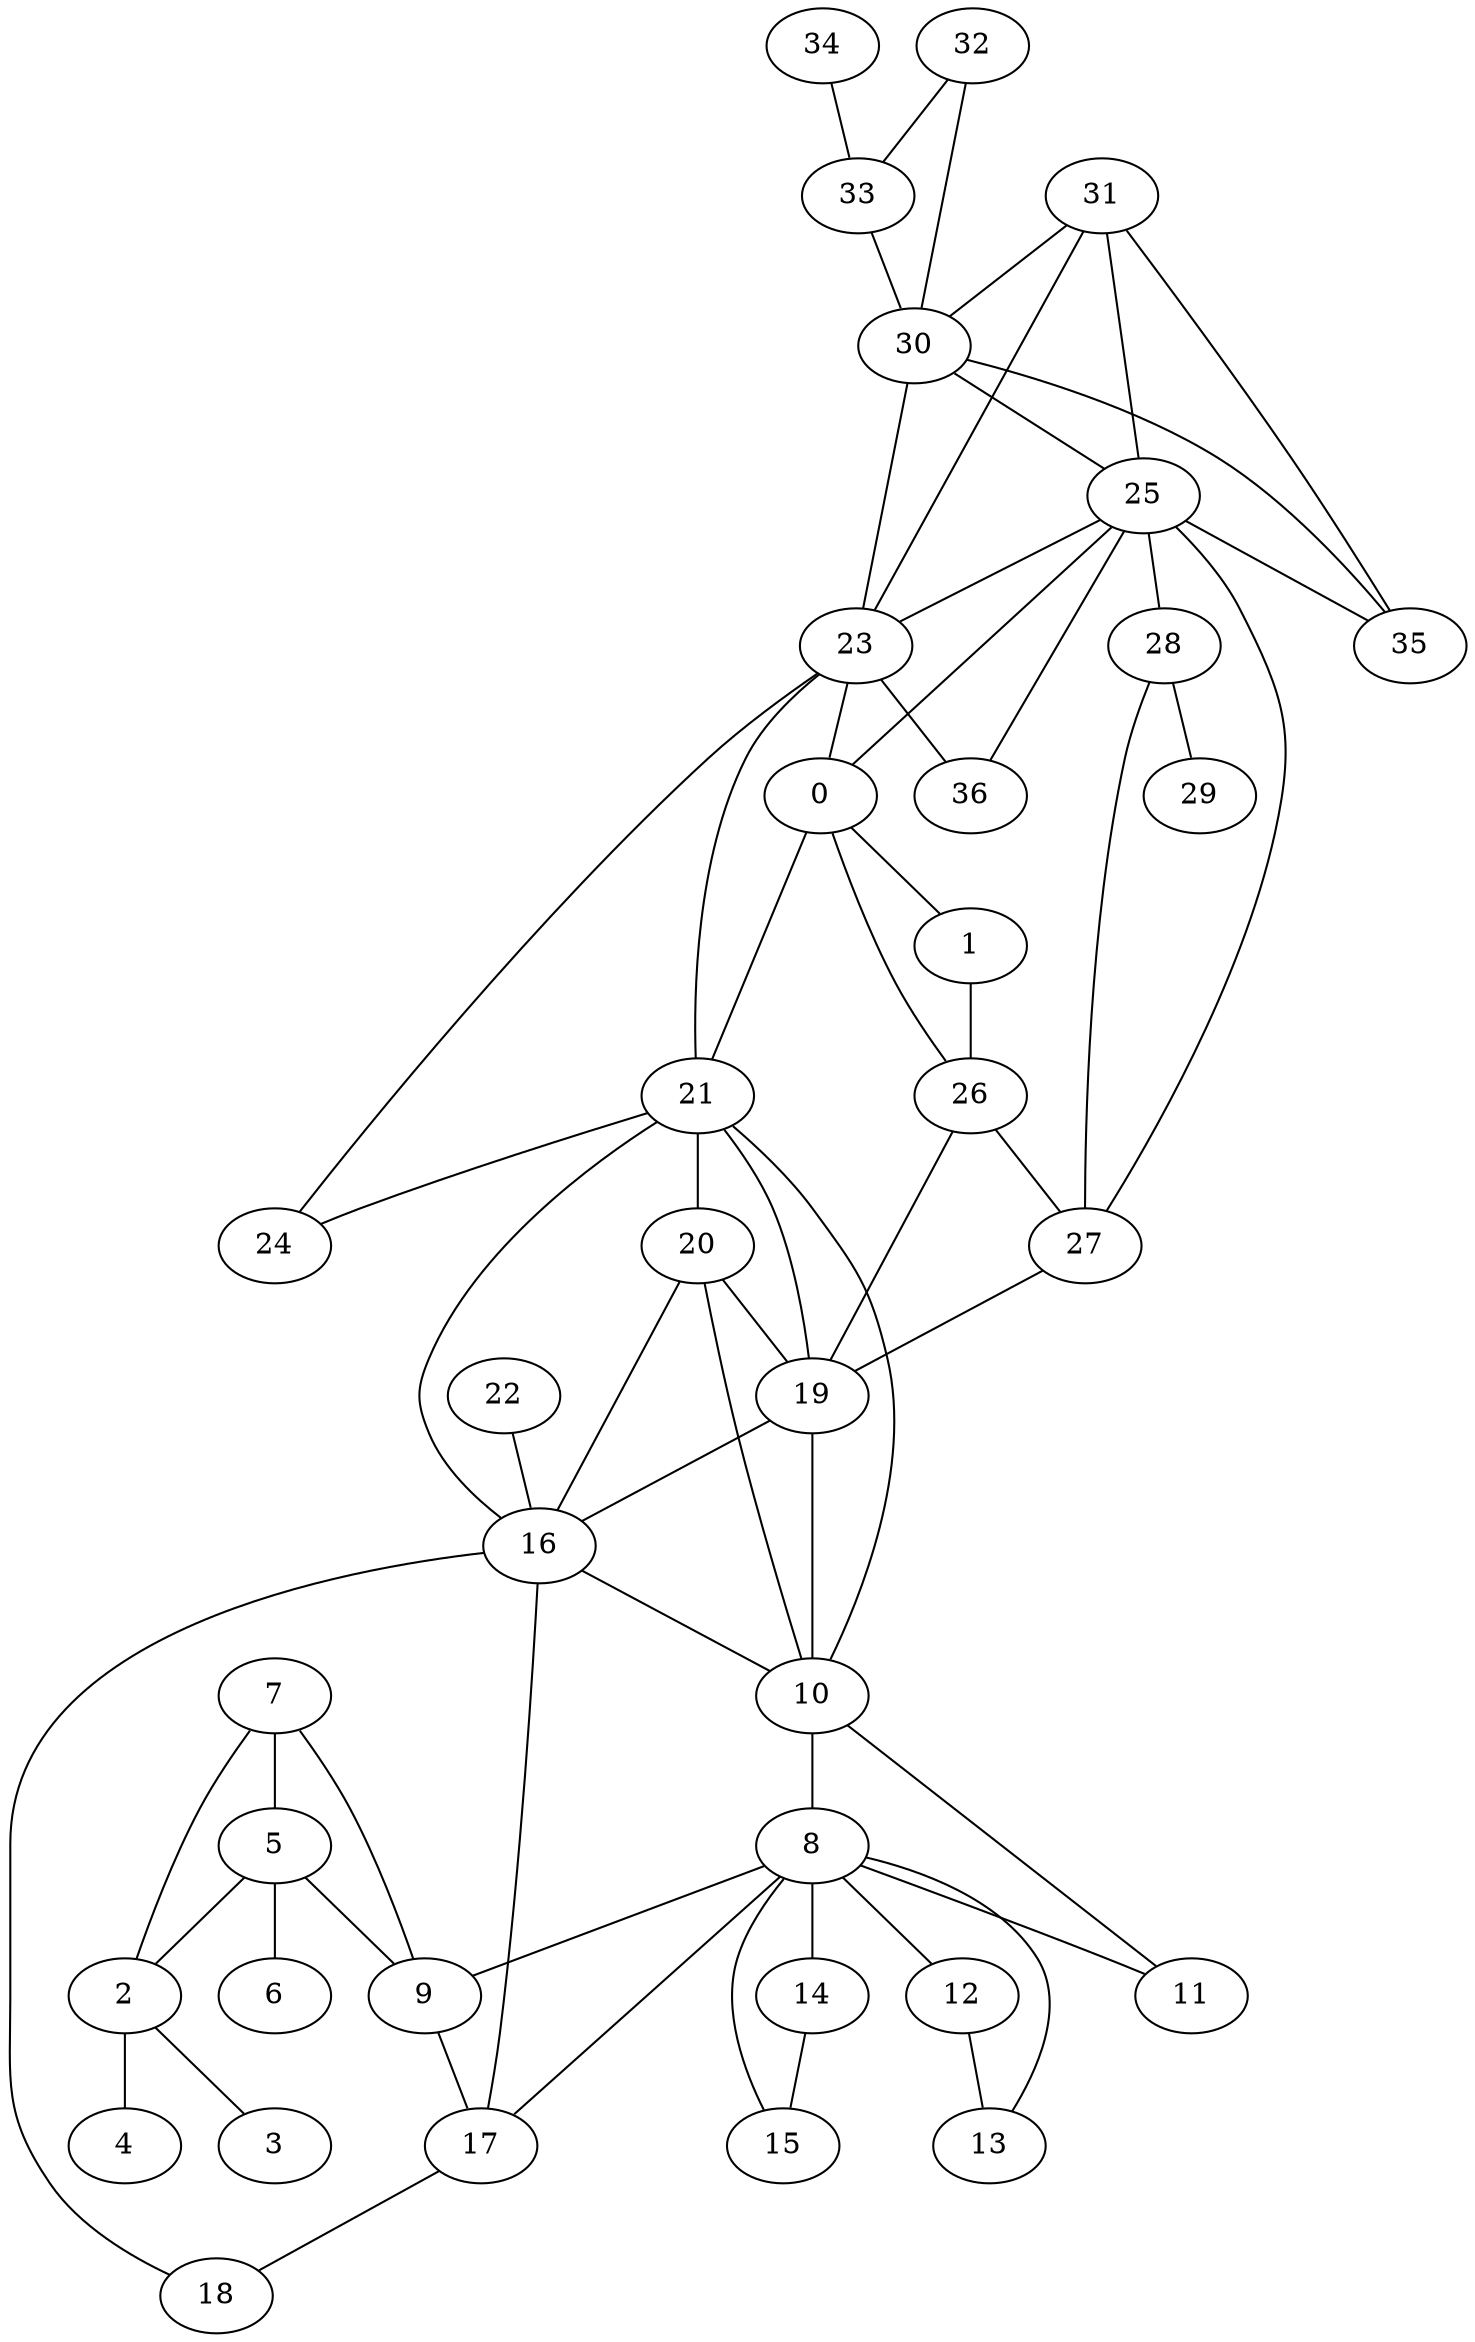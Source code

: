 graph G {
0;
1;
2;
3;
4;
5;
6;
7;
8;
9;
10;
11;
12;
13;
14;
15;
16;
17;
18;
19;
20;
21;
22;
23;
24;
25;
26;
27;
28;
29;
30;
31;
32;
33;
34;
35;
36;
0--1 ;
2--3 ;
2--4 ;
5--6 ;
7--5 ;
7--2 ;
5--2 ;
8--9 ;
7--9 ;
5--9 ;
10--11 ;
8--11 ;
8--12 ;
8--13 ;
12--13 ;
8--14 ;
8--15 ;
14--15 ;
10--8 ;
16--17 ;
8--17 ;
9--17 ;
17--18 ;
16--18 ;
19--16 ;
20--16 ;
21--16 ;
22--16 ;
21--20 ;
21--10 ;
20--10 ;
19--10 ;
16--10 ;
23--24 ;
21--24 ;
23--21 ;
0--21 ;
23--0 ;
25--0 ;
0--26 ;
1--26 ;
20--19 ;
21--19 ;
26--19 ;
27--19 ;
28--29 ;
25--28 ;
26--27 ;
25--27 ;
28--27 ;
30--25 ;
31--25 ;
32--33 ;
34--33 ;
31--30 ;
32--30 ;
33--30 ;
31--35 ;
30--35 ;
25--35 ;
31--23 ;
30--23 ;
25--23 ;
23--36 ;
25--36 ;
}

